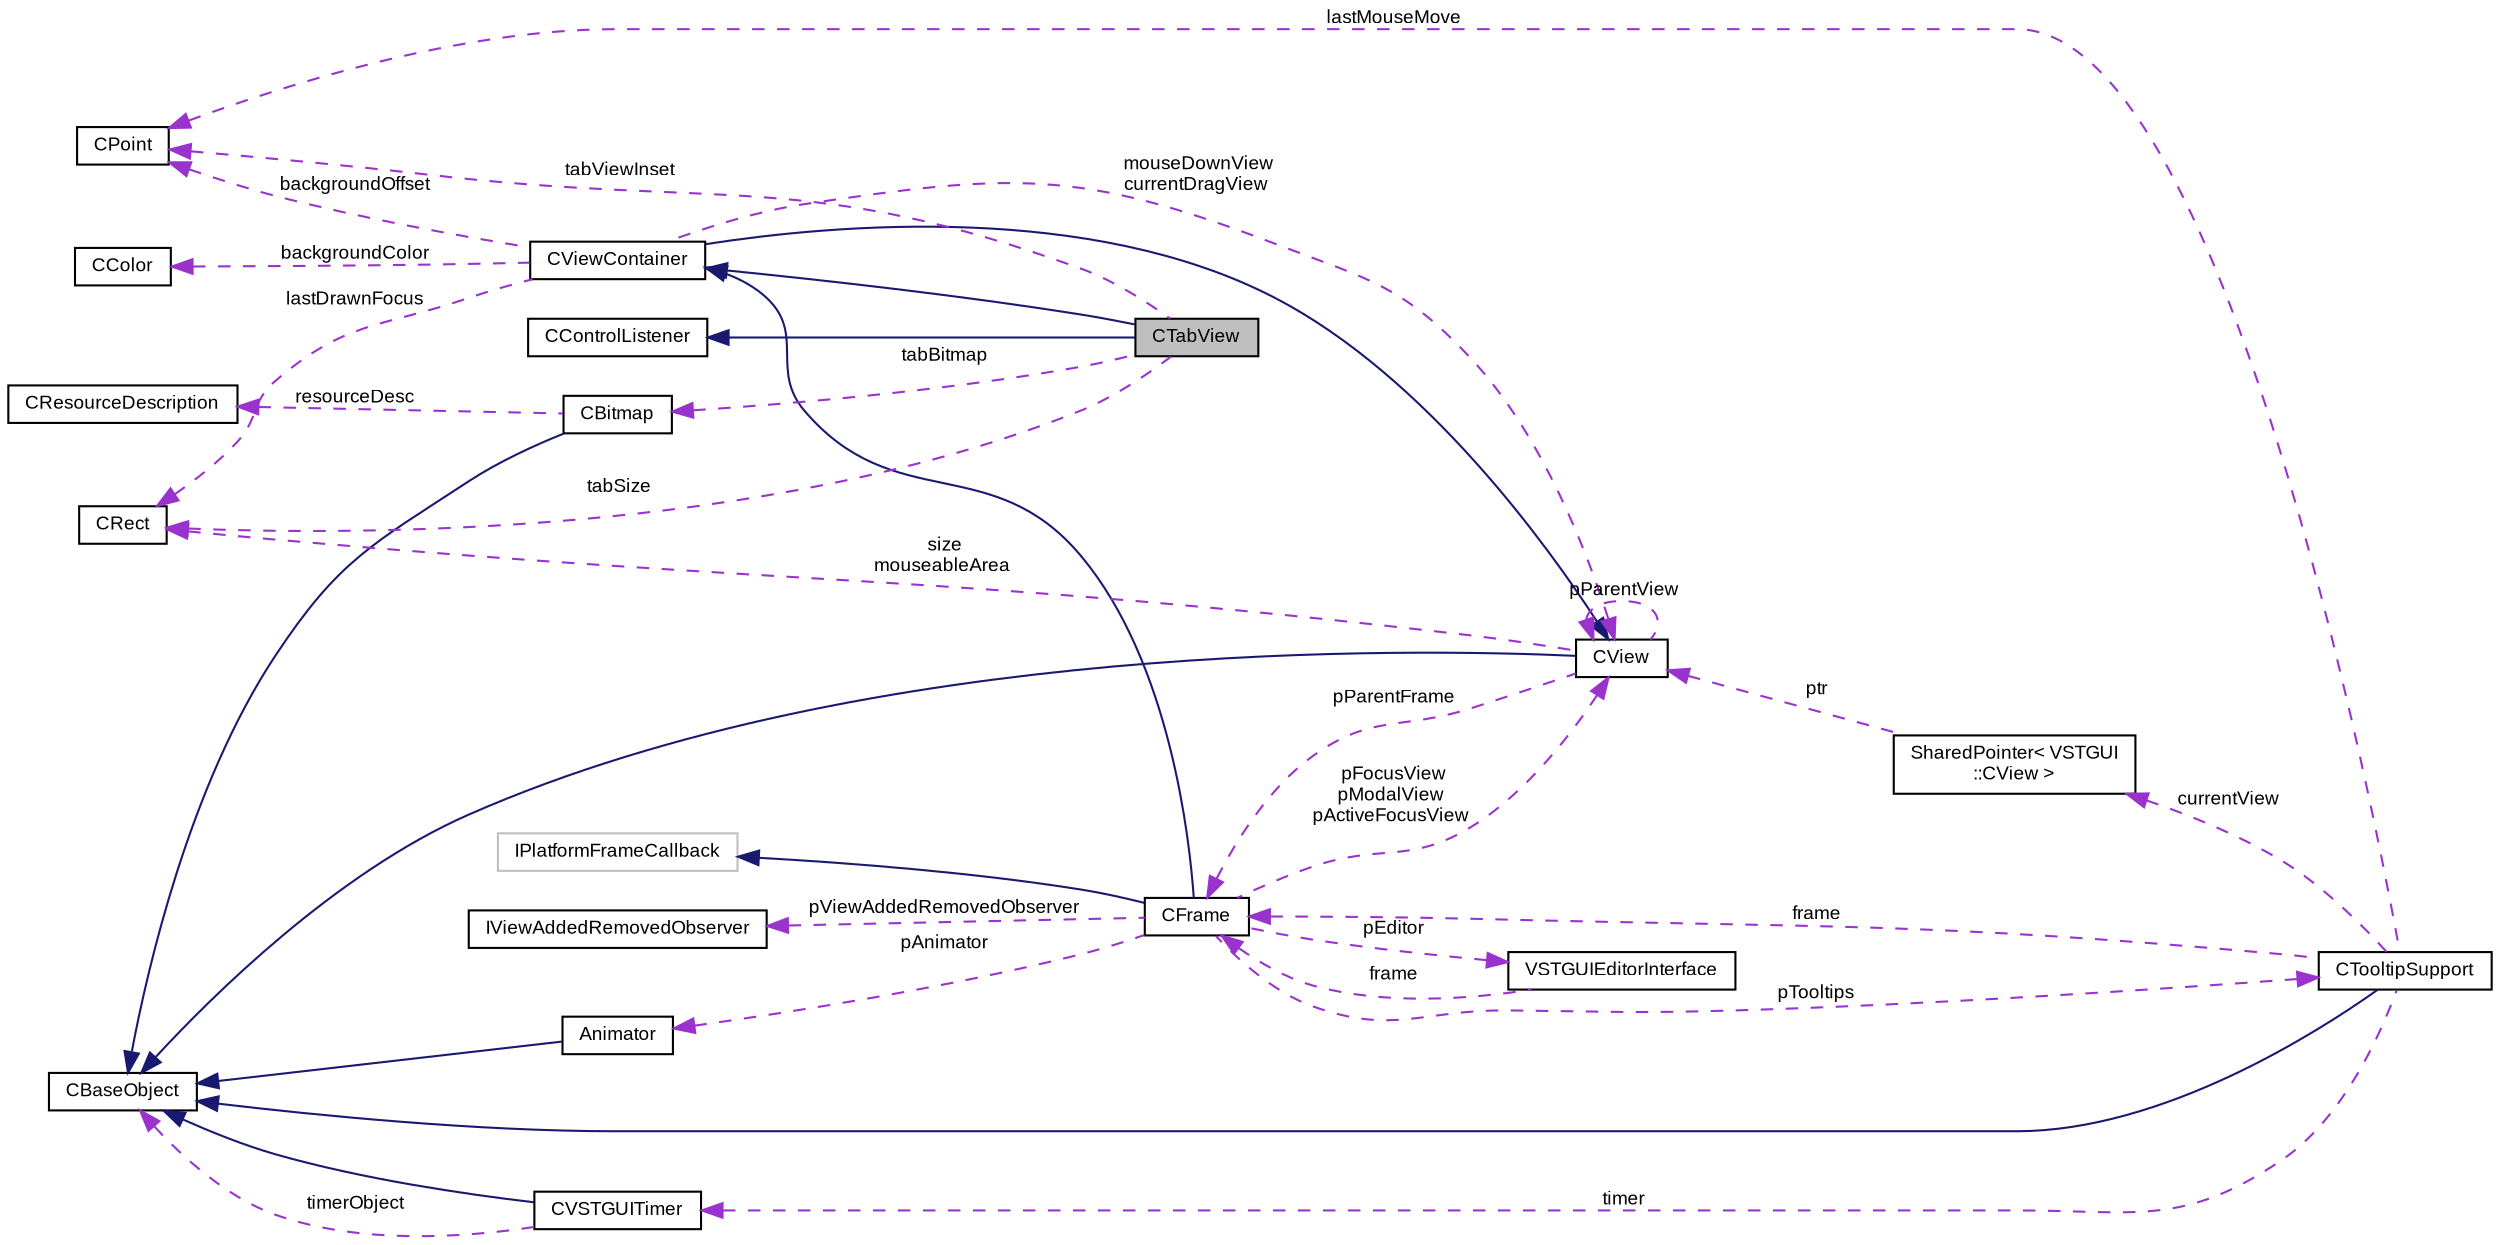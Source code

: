 digraph "CTabView"
{
  bgcolor="transparent";
  edge [fontname="Arial",fontsize="9",labelfontname="Arial",labelfontsize="9"];
  node [fontname="Arial",fontsize="9",shape=record];
  rankdir="LR";
  Node1 [label="CTabView",height=0.2,width=0.4,color="black", fillcolor="grey75", style="filled" fontcolor="black"];
  Node2 -> Node1 [dir="back",color="midnightblue",fontsize="9",style="solid",fontname="Arial"];
  Node2 [label="CViewContainer",height=0.2,width=0.4,color="black",URL="$class_v_s_t_g_u_i_1_1_c_view_container.html",tooltip="Container Class of CView objects. "];
  Node3 -> Node2 [dir="back",color="midnightblue",fontsize="9",style="solid",fontname="Arial"];
  Node3 [label="CView",height=0.2,width=0.4,color="black",URL="$class_v_s_t_g_u_i_1_1_c_view.html",tooltip="Base Class of all view objects. "];
  Node4 -> Node3 [dir="back",color="midnightblue",fontsize="9",style="solid",fontname="Arial"];
  Node4 [label="CBaseObject",height=0.2,width=0.4,color="black",URL="$class_v_s_t_g_u_i_1_1_c_base_object.html",tooltip="Base Object with reference counter. "];
  Node5 -> Node3 [dir="back",color="darkorchid3",fontsize="9",style="dashed",label=" pParentFrame" ,fontname="Arial"];
  Node5 [label="CFrame",height=0.2,width=0.4,color="black",URL="$class_v_s_t_g_u_i_1_1_c_frame.html",tooltip="The CFrame is the parent container of all views. "];
  Node2 -> Node5 [dir="back",color="midnightblue",fontsize="9",style="solid",fontname="Arial"];
  Node6 -> Node5 [dir="back",color="midnightblue",fontsize="9",style="solid",fontname="Arial"];
  Node6 [label="IPlatformFrameCallback",height=0.2,width=0.4,color="grey75"];
  Node7 -> Node5 [dir="back",color="darkorchid3",fontsize="9",style="dashed",label=" pViewAddedRemovedObserver" ,fontname="Arial"];
  Node7 [label="IViewAddedRemovedObserver",height=0.2,width=0.4,color="black",URL="$class_v_s_t_g_u_i_1_1_i_view_added_removed_observer.html",tooltip="view added removed observer interface for CFrame "];
  Node3 -> Node5 [dir="back",color="darkorchid3",fontsize="9",style="dashed",label=" pFocusView\npModalView\npActiveFocusView" ,fontname="Arial"];
  Node8 -> Node5 [dir="back",color="darkorchid3",fontsize="9",style="dashed",label=" pAnimator" ,fontname="Arial"];
  Node8 [label="Animator",height=0.2,width=0.4,color="black",URL="$class_v_s_t_g_u_i_1_1_animation_1_1_animator.html",tooltip="Animation runner. "];
  Node4 -> Node8 [dir="back",color="midnightblue",fontsize="9",style="solid",fontname="Arial"];
  Node9 -> Node5 [dir="back",color="darkorchid3",fontsize="9",style="dashed",label=" pTooltips" ,fontname="Arial"];
  Node9 [label="CTooltipSupport",height=0.2,width=0.4,color="black",URL="$class_v_s_t_g_u_i_1_1_c_tooltip_support.html",tooltip="Generic Tooltip Support class. "];
  Node4 -> Node9 [dir="back",color="midnightblue",fontsize="9",style="solid",fontname="Arial"];
  Node5 -> Node9 [dir="back",color="darkorchid3",fontsize="9",style="dashed",label=" frame" ,fontname="Arial"];
  Node10 -> Node9 [dir="back",color="darkorchid3",fontsize="9",style="dashed",label=" lastMouseMove" ,fontname="Arial"];
  Node10 [label="CPoint",height=0.2,width=0.4,color="black",URL="$struct_v_s_t_g_u_i_1_1_c_point.html",tooltip="Point structure. "];
  Node11 -> Node9 [dir="back",color="darkorchid3",fontsize="9",style="dashed",label=" timer" ,fontname="Arial"];
  Node11 [label="CVSTGUITimer",height=0.2,width=0.4,color="black",URL="$class_v_s_t_g_u_i_1_1_c_v_s_t_g_u_i_timer.html",tooltip="A timer class, which posts timer messages to CBaseObjects. "];
  Node4 -> Node11 [dir="back",color="midnightblue",fontsize="9",style="solid",fontname="Arial"];
  Node4 -> Node11 [dir="back",color="darkorchid3",fontsize="9",style="dashed",label=" timerObject" ,fontname="Arial"];
  Node12 -> Node9 [dir="back",color="darkorchid3",fontsize="9",style="dashed",label=" currentView" ,fontname="Arial"];
  Node12 [label="SharedPointer\< VSTGUI\l::CView \>",height=0.2,width=0.4,color="black",URL="$class_v_s_t_g_u_i_1_1_shared_pointer.html"];
  Node3 -> Node12 [dir="back",color="darkorchid3",fontsize="9",style="dashed",label=" ptr" ,fontname="Arial"];
  Node13 -> Node5 [dir="back",color="darkorchid3",fontsize="9",style="dashed",label=" pEditor" ,fontname="Arial"];
  Node13 [label="VSTGUIEditorInterface",height=0.2,width=0.4,color="black",URL="$class_v_s_t_g_u_i_1_1_v_s_t_g_u_i_editor_interface.html"];
  Node5 -> Node13 [dir="back",color="darkorchid3",fontsize="9",style="dashed",label=" frame" ,fontname="Arial"];
  Node3 -> Node3 [dir="back",color="darkorchid3",fontsize="9",style="dashed",label=" pParentView" ,fontname="Arial"];
  Node14 -> Node3 [dir="back",color="darkorchid3",fontsize="9",style="dashed",label=" size\nmouseableArea" ,fontname="Arial"];
  Node14 [label="CRect",height=0.2,width=0.4,color="black",URL="$struct_v_s_t_g_u_i_1_1_c_rect.html",tooltip="Rect structure. "];
  Node3 -> Node2 [dir="back",color="darkorchid3",fontsize="9",style="dashed",label=" mouseDownView\ncurrentDragView" ,fontname="Arial"];
  Node10 -> Node2 [dir="back",color="darkorchid3",fontsize="9",style="dashed",label=" backgroundOffset" ,fontname="Arial"];
  Node15 -> Node2 [dir="back",color="darkorchid3",fontsize="9",style="dashed",label=" backgroundColor" ,fontname="Arial"];
  Node15 [label="CColor",height=0.2,width=0.4,color="black",URL="$struct_v_s_t_g_u_i_1_1_c_color.html",tooltip="RGBA Color structure. "];
  Node14 -> Node2 [dir="back",color="darkorchid3",fontsize="9",style="dashed",label=" lastDrawnFocus" ,fontname="Arial"];
  Node16 -> Node1 [dir="back",color="midnightblue",fontsize="9",style="solid",fontname="Arial"];
  Node16 [label="CControlListener",height=0.2,width=0.4,color="black",URL="$class_c_control_listener.html"];
  Node17 -> Node1 [dir="back",color="darkorchid3",fontsize="9",style="dashed",label=" tabBitmap" ,fontname="Arial"];
  Node17 [label="CBitmap",height=0.2,width=0.4,color="black",URL="$class_v_s_t_g_u_i_1_1_c_bitmap.html",tooltip="Encapsulates various platform depended kinds of bitmaps. "];
  Node4 -> Node17 [dir="back",color="midnightblue",fontsize="9",style="solid",fontname="Arial"];
  Node18 -> Node17 [dir="back",color="darkorchid3",fontsize="9",style="dashed",label=" resourceDesc" ,fontname="Arial"];
  Node18 [label="CResourceDescription",height=0.2,width=0.4,color="black",URL="$class_v_s_t_g_u_i_1_1_c_resource_description.html",tooltip="Describes a resource by name or by ID. "];
  Node10 -> Node1 [dir="back",color="darkorchid3",fontsize="9",style="dashed",label=" tabViewInset" ,fontname="Arial"];
  Node14 -> Node1 [dir="back",color="darkorchid3",fontsize="9",style="dashed",label=" tabSize" ,fontname="Arial"];
}
